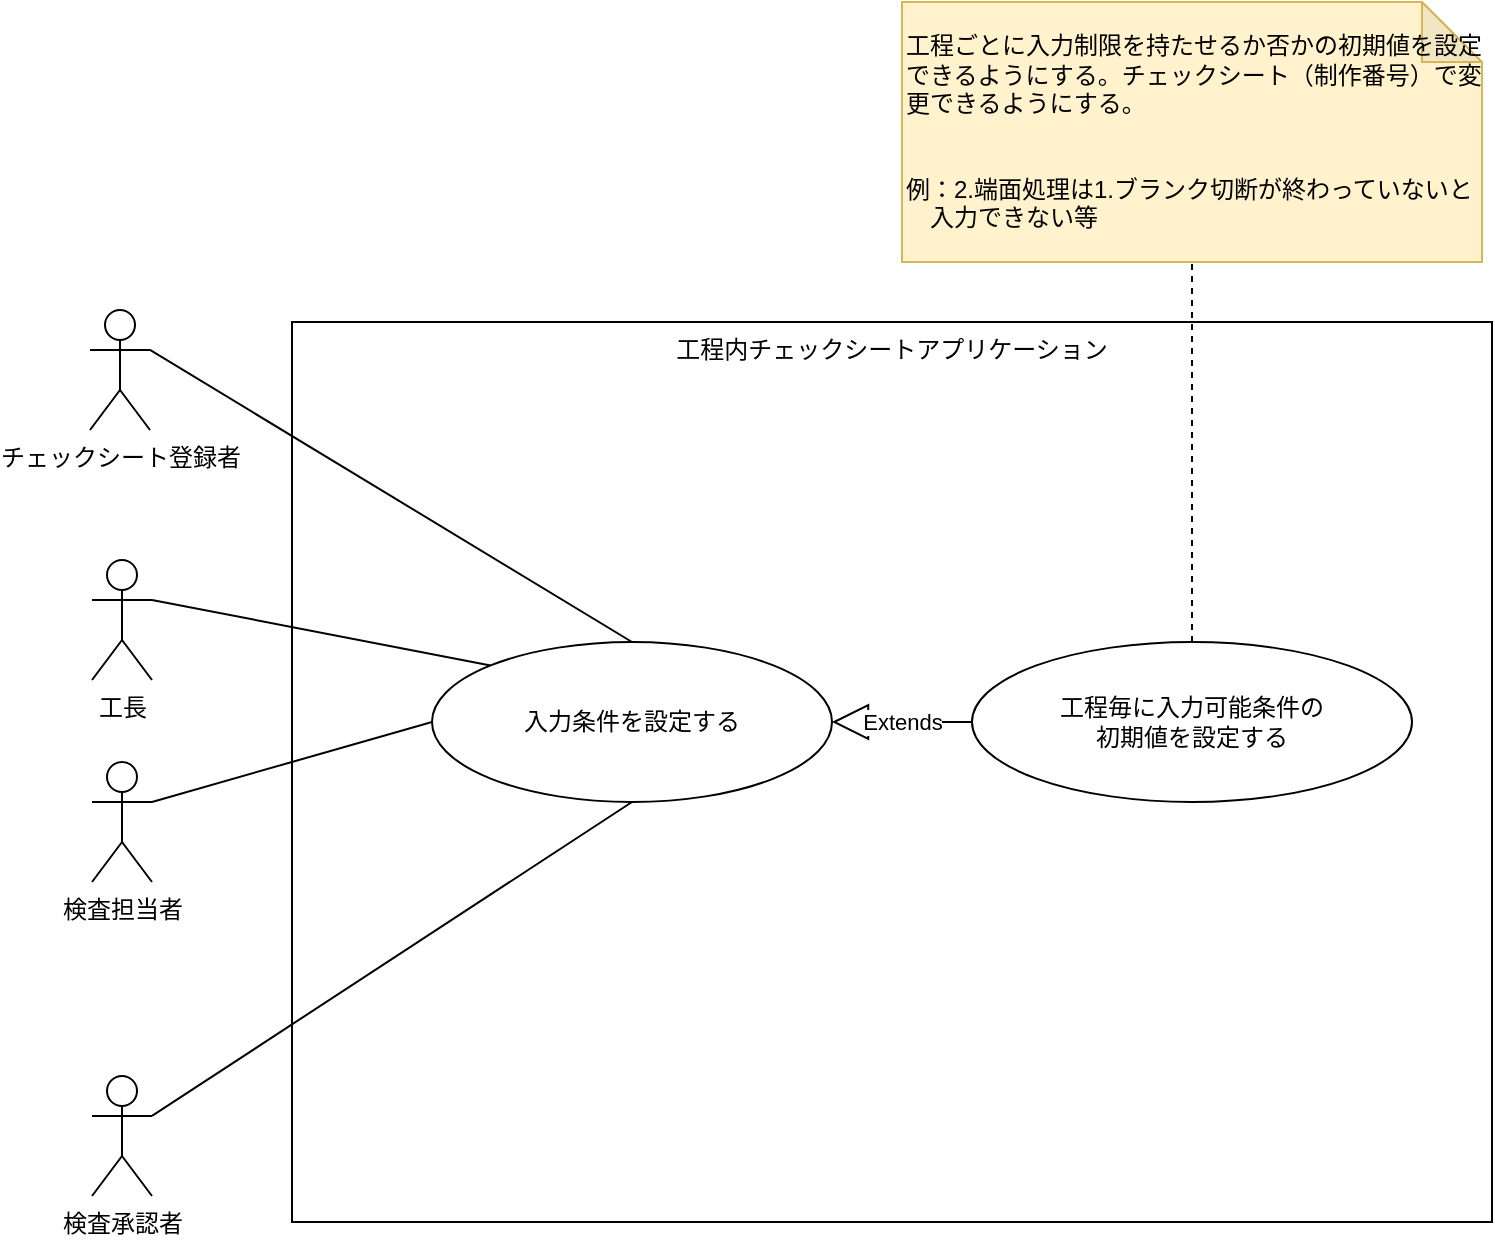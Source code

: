 <mxfile>
    <diagram id="fLh_ZRpRpivqrNP2prxu" name="ページ1">
        <mxGraphModel dx="1453" dy="2022" grid="1" gridSize="10" guides="1" tooltips="1" connect="1" arrows="1" fold="1" page="1" pageScale="1" pageWidth="827" pageHeight="1169" math="0" shadow="0">
            <root>
                <mxCell id="0"/>
                <mxCell id="1" parent="0"/>
                <mxCell id="51" value="工程内チェックシートアプリケーション" style="rounded=0;whiteSpace=wrap;html=1;fillColor=none;verticalAlign=top;" parent="1" vertex="1">
                    <mxGeometry x="180" y="90" width="600" height="450" as="geometry"/>
                </mxCell>
                <mxCell id="43" value="検査担当者" style="shape=umlActor;verticalLabelPosition=bottom;verticalAlign=top;html=1;outlineConnect=0;fillColor=none;" parent="1" vertex="1">
                    <mxGeometry x="80" y="310" width="30" height="60" as="geometry"/>
                </mxCell>
                <mxCell id="46" value="入力条件を設定する" style="ellipse;whiteSpace=wrap;html=1;fillColor=none;" parent="1" vertex="1">
                    <mxGeometry x="250" y="250" width="200" height="80" as="geometry"/>
                </mxCell>
                <mxCell id="47" value="工程毎に入力可能条件の&lt;br&gt;初期値を設定する" style="ellipse;whiteSpace=wrap;html=1;fillColor=none;" parent="1" vertex="1">
                    <mxGeometry x="520" y="250" width="220" height="80" as="geometry"/>
                </mxCell>
                <mxCell id="49" value="" style="endArrow=none;html=1;entryX=1;entryY=0.333;entryDx=0;entryDy=0;entryPerimeter=0;exitX=0;exitY=0.5;exitDx=0;exitDy=0;" parent="1" source="46" target="43" edge="1">
                    <mxGeometry width="50" height="50" relative="1" as="geometry">
                        <mxPoint x="430" y="290" as="sourcePoint"/>
                        <mxPoint x="480" y="240" as="targetPoint"/>
                    </mxGeometry>
                </mxCell>
                <mxCell id="53" value="Extends" style="endArrow=block;endSize=16;endFill=0;html=1;exitX=0;exitY=0.5;exitDx=0;exitDy=0;entryX=1;entryY=0.5;entryDx=0;entryDy=0;" parent="1" source="47" target="46" edge="1">
                    <mxGeometry width="160" relative="1" as="geometry">
                        <mxPoint x="370" y="260" as="sourcePoint"/>
                        <mxPoint x="530" y="260" as="targetPoint"/>
                    </mxGeometry>
                </mxCell>
                <mxCell id="54" value="工程ごとに入力制限を持たせるか否かの初期値を設定できるようにする。チェックシート（制作番号）で変更できるようにする。&lt;br&gt;&lt;br&gt;&lt;br&gt;例：2.端面処理は1.ブランク切断が終わっていないと&lt;br&gt;　入力できない等" style="shape=note;whiteSpace=wrap;html=1;backgroundOutline=1;darkOpacity=0.05;fillColor=#fff2cc;strokeColor=#d6b656;align=left;" parent="1" vertex="1">
                    <mxGeometry x="485" y="-70" width="290" height="130" as="geometry"/>
                </mxCell>
                <mxCell id="56" value="" style="endArrow=none;dashed=1;html=1;entryX=0.5;entryY=1;entryDx=0;entryDy=0;entryPerimeter=0;exitX=0.5;exitY=0;exitDx=0;exitDy=0;" parent="1" source="47" target="54" edge="1">
                    <mxGeometry width="50" height="50" relative="1" as="geometry">
                        <mxPoint x="430" y="260" as="sourcePoint"/>
                        <mxPoint x="480" y="210" as="targetPoint"/>
                    </mxGeometry>
                </mxCell>
                <mxCell id="59" value="検査承認者" style="shape=umlActor;verticalLabelPosition=bottom;verticalAlign=top;html=1;outlineConnect=0;fillColor=none;" parent="1" vertex="1">
                    <mxGeometry x="80" y="467" width="30" height="60" as="geometry"/>
                </mxCell>
                <mxCell id="60" value="" style="endArrow=none;html=1;entryX=1;entryY=0.333;entryDx=0;entryDy=0;entryPerimeter=0;exitX=0.5;exitY=1;exitDx=0;exitDy=0;" parent="1" source="46" target="59" edge="1">
                    <mxGeometry width="50" height="50" relative="1" as="geometry">
                        <mxPoint x="250" y="200" as="sourcePoint"/>
                        <mxPoint x="120.0" y="140" as="targetPoint"/>
                    </mxGeometry>
                </mxCell>
                <mxCell id="65" value="工長" style="shape=umlActor;verticalLabelPosition=bottom;verticalAlign=top;html=1;outlineConnect=0;fillColor=none;" parent="1" vertex="1">
                    <mxGeometry x="80" y="209" width="30" height="60" as="geometry"/>
                </mxCell>
                <mxCell id="67" value="チェックシート登録者" style="shape=umlActor;verticalLabelPosition=bottom;verticalAlign=top;html=1;outlineConnect=0;fillColor=none;" parent="1" vertex="1">
                    <mxGeometry x="79" y="84" width="30" height="60" as="geometry"/>
                </mxCell>
                <mxCell id="72" value="" style="endArrow=none;html=1;entryX=1;entryY=0.333;entryDx=0;entryDy=0;entryPerimeter=0;exitX=0;exitY=0;exitDx=0;exitDy=0;" parent="1" source="46" target="65" edge="1">
                    <mxGeometry width="50" height="50" relative="1" as="geometry">
                        <mxPoint x="292.733" y="300.402" as="sourcePoint"/>
                        <mxPoint x="110" y="220" as="targetPoint"/>
                    </mxGeometry>
                </mxCell>
                <mxCell id="74" value="" style="endArrow=none;html=1;entryX=1;entryY=0.333;entryDx=0;entryDy=0;entryPerimeter=0;exitX=0.5;exitY=0;exitDx=0;exitDy=0;" parent="1" source="46" target="67" edge="1">
                    <mxGeometry width="50" height="50" relative="1" as="geometry">
                        <mxPoint x="279.289" y="171.716" as="sourcePoint"/>
                        <mxPoint x="120" y="239" as="targetPoint"/>
                    </mxGeometry>
                </mxCell>
            </root>
        </mxGraphModel>
    </diagram>
</mxfile>